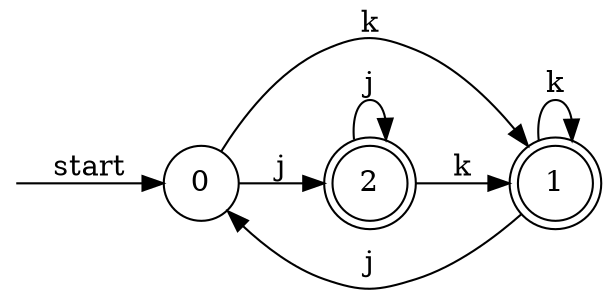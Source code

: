 digraph dfa {
    rankdir = LR;
    node [shape = circle];
    __start [style = invis, shape = point];
    __start -> "0" [ label = "start" ];
    node [shape = doublecircle]; "1" "2"
    node [shape = circle];
    "0" -> "1" [ label = "k" ];
    "0" -> "2" [ label = "j" ];
    "1" -> "1" [ label = "k" ];
    "1" -> "0" [ label = "j" ];
    "2" -> "1" [ label = "k" ];
    "2" -> "2" [ label = "j" ];
}
